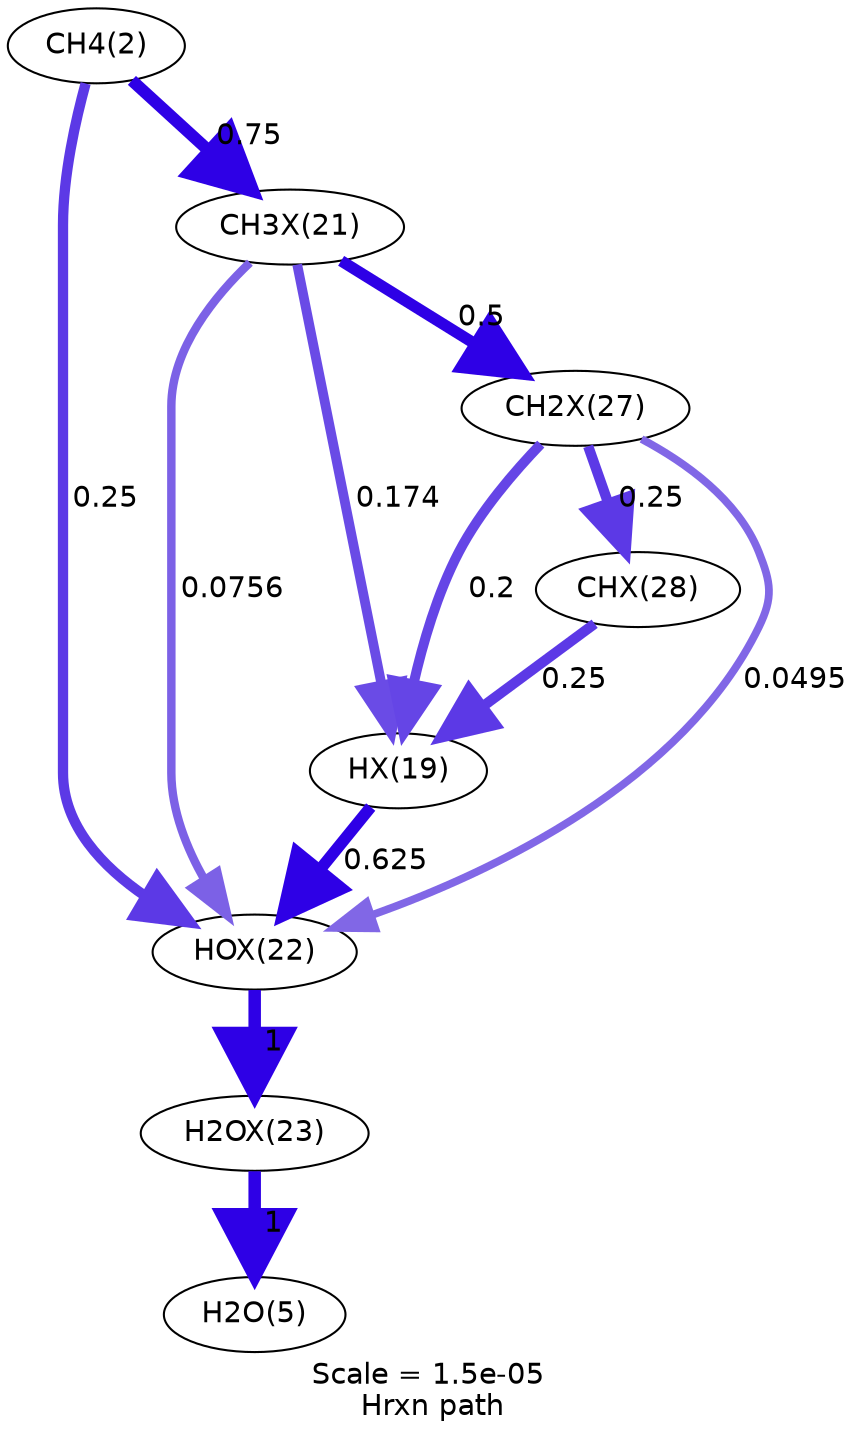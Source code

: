 digraph reaction_paths {
center=1;
s3 -> s26[fontname="Helvetica", penwidth=4.95, arrowsize=2.48, color="0.7, 0.75, 0.9"
, label=" 0.25"];
s3 -> s25[fontname="Helvetica", penwidth=5.78, arrowsize=2.89, color="0.7, 1.25, 0.9"
, label=" 0.75"];
s23 -> s26[fontname="Helvetica", penwidth=5.64, arrowsize=2.82, color="0.7, 1.12, 0.9"
, label=" 0.625"];
s25 -> s23[fontname="Helvetica", penwidth=4.68, arrowsize=2.34, color="0.7, 0.674, 0.9"
, label=" 0.174"];
s31 -> s23[fontname="Helvetica", penwidth=4.79, arrowsize=2.39, color="0.7, 0.7, 0.9"
, label=" 0.2"];
s32 -> s23[fontname="Helvetica", penwidth=4.95, arrowsize=2.48, color="0.7, 0.75, 0.9"
, label=" 0.25"];
s25 -> s26[fontname="Helvetica", penwidth=4.05, arrowsize=2.03, color="0.7, 0.576, 0.9"
, label=" 0.0756"];
s26 -> s27[fontname="Helvetica", penwidth=6, arrowsize=3, color="0.7, 1.5, 0.9"
, label=" 1"];
s31 -> s26[fontname="Helvetica", penwidth=3.73, arrowsize=1.87, color="0.7, 0.55, 0.9"
, label=" 0.0495"];
s27 -> s6[fontname="Helvetica", penwidth=6, arrowsize=3, color="0.7, 1.5, 0.9"
, label=" 1"];
s25 -> s31[fontname="Helvetica", penwidth=5.48, arrowsize=2.74, color="0.7, 1, 0.9"
, label=" 0.5"];
s31 -> s32[fontname="Helvetica", penwidth=4.95, arrowsize=2.48, color="0.7, 0.75, 0.9"
, label=" 0.25"];
s3 [ fontname="Helvetica", label="CH4(2)"];
s6 [ fontname="Helvetica", label="H2O(5)"];
s23 [ fontname="Helvetica", label="HX(19)"];
s25 [ fontname="Helvetica", label="CH3X(21)"];
s26 [ fontname="Helvetica", label="HOX(22)"];
s27 [ fontname="Helvetica", label="H2OX(23)"];
s31 [ fontname="Helvetica", label="CH2X(27)"];
s32 [ fontname="Helvetica", label="CHX(28)"];
 label = "Scale = 1.5e-05\l Hrxn path";
 fontname = "Helvetica";
}
